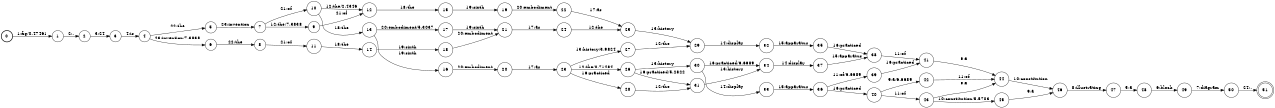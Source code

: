 digraph FST {
rankdir = LR;
size = "8.5,11";
label = "";
center = 1;
orientation = Portrait;
ranksep = "0.4";
nodesep = "0.25";
0 [label = "0", shape = circle, style = bold, fontsize = 14]
	0 -> 1 [label = "1:fig/0.47461", fontsize = 14];
1 [label = "1", shape = circle, style = solid, fontsize = 14]
	1 -> 2 [label = "2:.", fontsize = 14];
2 [label = "2", shape = circle, style = solid, fontsize = 14]
	2 -> 3 [label = "3:24", fontsize = 14];
3 [label = "3", shape = circle, style = solid, fontsize = 14]
	3 -> 4 [label = "4:is", fontsize = 14];
4 [label = "4", shape = circle, style = solid, fontsize = 14]
	4 -> 5 [label = "22:the", fontsize = 14];
	4 -> 6 [label = "23:invention/7.3838", fontsize = 14];
5 [label = "5", shape = circle, style = solid, fontsize = 14]
	5 -> 7 [label = "23:invention", fontsize = 14];
6 [label = "6", shape = circle, style = solid, fontsize = 14]
	6 -> 8 [label = "22:the", fontsize = 14];
7 [label = "7", shape = circle, style = solid, fontsize = 14]
	7 -> 10 [label = "21:of", fontsize = 14];
	7 -> 9 [label = "12:the/7.3838", fontsize = 14];
8 [label = "8", shape = circle, style = solid, fontsize = 14]
	8 -> 11 [label = "21:of", fontsize = 14];
9 [label = "9", shape = circle, style = solid, fontsize = 14]
	9 -> 12 [label = "21:of", fontsize = 14];
10 [label = "10", shape = circle, style = solid, fontsize = 14]
	10 -> 12 [label = "12:the/2.4346", fontsize = 14];
	10 -> 13 [label = "18:the", fontsize = 14];
11 [label = "11", shape = circle, style = solid, fontsize = 14]
	11 -> 14 [label = "18:the", fontsize = 14];
12 [label = "12", shape = circle, style = solid, fontsize = 14]
	12 -> 15 [label = "18:the", fontsize = 14];
13 [label = "13", shape = circle, style = solid, fontsize = 14]
	13 -> 16 [label = "19:sixth", fontsize = 14];
	13 -> 17 [label = "20:embodiment/5.3037", fontsize = 14];
14 [label = "14", shape = circle, style = solid, fontsize = 14]
	14 -> 18 [label = "19:sixth", fontsize = 14];
15 [label = "15", shape = circle, style = solid, fontsize = 14]
	15 -> 19 [label = "19:sixth", fontsize = 14];
16 [label = "16", shape = circle, style = solid, fontsize = 14]
	16 -> 20 [label = "20:embodiment", fontsize = 14];
17 [label = "17", shape = circle, style = solid, fontsize = 14]
	17 -> 21 [label = "19:sixth", fontsize = 14];
18 [label = "18", shape = circle, style = solid, fontsize = 14]
	18 -> 21 [label = "20:embodiment", fontsize = 14];
19 [label = "19", shape = circle, style = solid, fontsize = 14]
	19 -> 22 [label = "20:embodiment", fontsize = 14];
20 [label = "20", shape = circle, style = solid, fontsize = 14]
	20 -> 23 [label = "17:as", fontsize = 14];
21 [label = "21", shape = circle, style = solid, fontsize = 14]
	21 -> 24 [label = "17:as", fontsize = 14];
22 [label = "22", shape = circle, style = solid, fontsize = 14]
	22 -> 25 [label = "17:as", fontsize = 14];
23 [label = "23", shape = circle, style = solid, fontsize = 14]
	23 -> 27 [label = "13:history/3.9824", fontsize = 14];
	23 -> 28 [label = "16:practiced", fontsize = 14];
	23 -> 26 [label = "12:the/0.71484", fontsize = 14];
24 [label = "24", shape = circle, style = solid, fontsize = 14]
	24 -> 25 [label = "12:the", fontsize = 14];
25 [label = "25", shape = circle, style = solid, fontsize = 14]
	25 -> 29 [label = "13:history", fontsize = 14];
26 [label = "26", shape = circle, style = solid, fontsize = 14]
	26 -> 30 [label = "13:history", fontsize = 14];
	26 -> 31 [label = "16:practiced/5.2822", fontsize = 14];
27 [label = "27", shape = circle, style = solid, fontsize = 14]
	27 -> 29 [label = "12:the", fontsize = 14];
28 [label = "28", shape = circle, style = solid, fontsize = 14]
	28 -> 31 [label = "12:the", fontsize = 14];
29 [label = "29", shape = circle, style = solid, fontsize = 14]
	29 -> 32 [label = "14:display", fontsize = 14];
30 [label = "30", shape = circle, style = solid, fontsize = 14]
	30 -> 33 [label = "14:display", fontsize = 14];
	30 -> 34 [label = "16:practiced/6.6689", fontsize = 14];
31 [label = "31", shape = circle, style = solid, fontsize = 14]
	31 -> 34 [label = "13:history", fontsize = 14];
32 [label = "32", shape = circle, style = solid, fontsize = 14]
	32 -> 35 [label = "15:apparatus", fontsize = 14];
33 [label = "33", shape = circle, style = solid, fontsize = 14]
	33 -> 36 [label = "15:apparatus", fontsize = 14];
34 [label = "34", shape = circle, style = solid, fontsize = 14]
	34 -> 37 [label = "14:display", fontsize = 14];
35 [label = "35", shape = circle, style = solid, fontsize = 14]
	35 -> 38 [label = "16:practiced", fontsize = 14];
36 [label = "36", shape = circle, style = solid, fontsize = 14]
	36 -> 40 [label = "16:practiced", fontsize = 14];
	36 -> 39 [label = "11:of/6.6689", fontsize = 14];
37 [label = "37", shape = circle, style = solid, fontsize = 14]
	37 -> 38 [label = "15:apparatus", fontsize = 14];
38 [label = "38", shape = circle, style = solid, fontsize = 14]
	38 -> 41 [label = "11:of", fontsize = 14];
39 [label = "39", shape = circle, style = solid, fontsize = 14]
	39 -> 41 [label = "16:practiced", fontsize = 14];
40 [label = "40", shape = circle, style = solid, fontsize = 14]
	40 -> 42 [label = "9:a/6.6689", fontsize = 14];
	40 -> 43 [label = "11:of", fontsize = 14];
41 [label = "41", shape = circle, style = solid, fontsize = 14]
	41 -> 44 [label = "9:a", fontsize = 14];
42 [label = "42", shape = circle, style = solid, fontsize = 14]
	42 -> 44 [label = "11:of", fontsize = 14];
43 [label = "43", shape = circle, style = solid, fontsize = 14]
	43 -> 44 [label = "9:a", fontsize = 14];
	43 -> 45 [label = "10:constitution/5.5703", fontsize = 14];
44 [label = "44", shape = circle, style = solid, fontsize = 14]
	44 -> 46 [label = "10:constitution", fontsize = 14];
45 [label = "45", shape = circle, style = solid, fontsize = 14]
	45 -> 46 [label = "9:a", fontsize = 14];
46 [label = "46", shape = circle, style = solid, fontsize = 14]
	46 -> 47 [label = "8:illustrating", fontsize = 14];
47 [label = "47", shape = circle, style = solid, fontsize = 14]
	47 -> 48 [label = "5:a", fontsize = 14];
48 [label = "48", shape = circle, style = solid, fontsize = 14]
	48 -> 49 [label = "6:block", fontsize = 14];
49 [label = "49", shape = circle, style = solid, fontsize = 14]
	49 -> 50 [label = "7:diagram", fontsize = 14];
50 [label = "50", shape = circle, style = solid, fontsize = 14]
	50 -> 51 [label = "24:.", fontsize = 14];
51 [label = "51", shape = doublecircle, style = solid, fontsize = 14]
}
